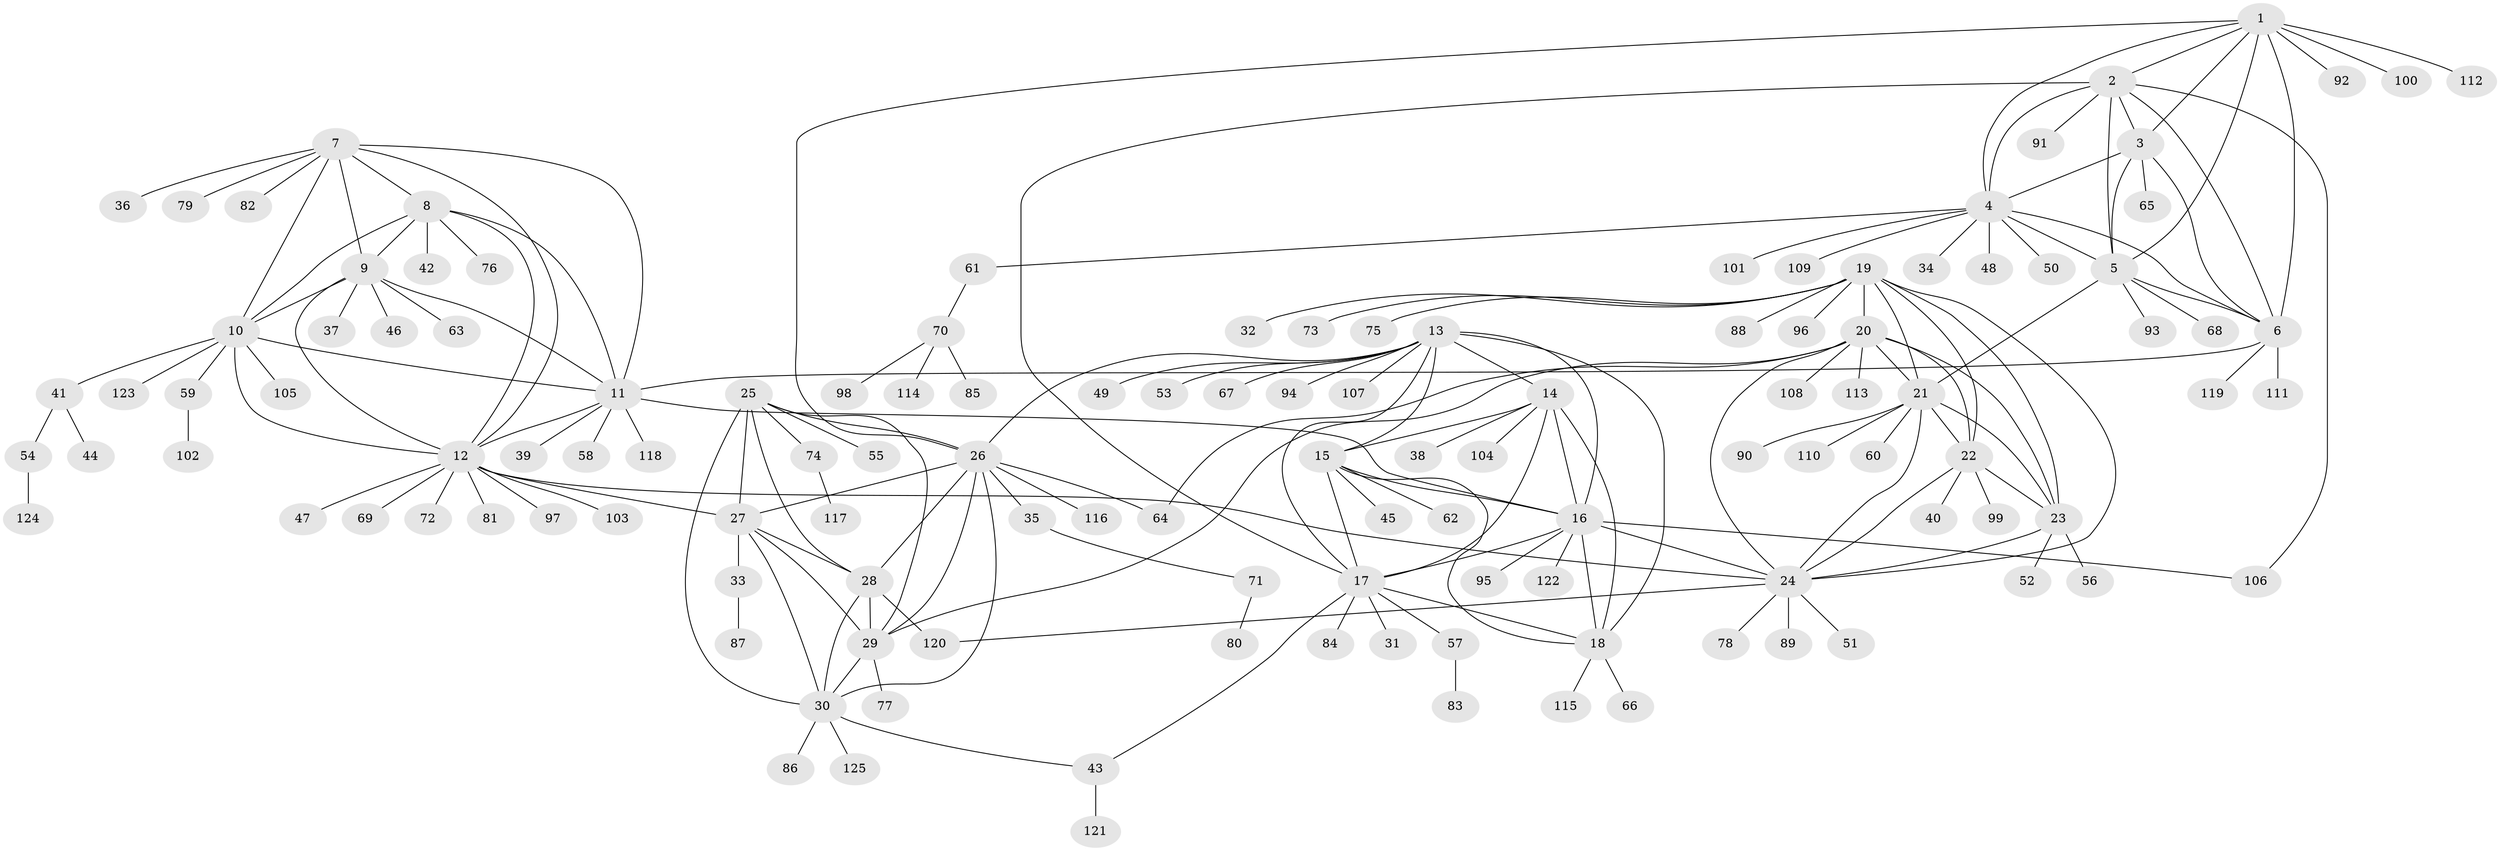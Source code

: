 // coarse degree distribution, {1: 0.8157894736842105, 11: 0.02631578947368421, 8: 0.05263157894736842, 9: 0.02631578947368421, 5: 0.05263157894736842, 7: 0.02631578947368421}
// Generated by graph-tools (version 1.1) at 2025/37/03/04/25 23:37:40]
// undirected, 125 vertices, 184 edges
graph export_dot {
  node [color=gray90,style=filled];
  1;
  2;
  3;
  4;
  5;
  6;
  7;
  8;
  9;
  10;
  11;
  12;
  13;
  14;
  15;
  16;
  17;
  18;
  19;
  20;
  21;
  22;
  23;
  24;
  25;
  26;
  27;
  28;
  29;
  30;
  31;
  32;
  33;
  34;
  35;
  36;
  37;
  38;
  39;
  40;
  41;
  42;
  43;
  44;
  45;
  46;
  47;
  48;
  49;
  50;
  51;
  52;
  53;
  54;
  55;
  56;
  57;
  58;
  59;
  60;
  61;
  62;
  63;
  64;
  65;
  66;
  67;
  68;
  69;
  70;
  71;
  72;
  73;
  74;
  75;
  76;
  77;
  78;
  79;
  80;
  81;
  82;
  83;
  84;
  85;
  86;
  87;
  88;
  89;
  90;
  91;
  92;
  93;
  94;
  95;
  96;
  97;
  98;
  99;
  100;
  101;
  102;
  103;
  104;
  105;
  106;
  107;
  108;
  109;
  110;
  111;
  112;
  113;
  114;
  115;
  116;
  117;
  118;
  119;
  120;
  121;
  122;
  123;
  124;
  125;
  1 -- 2;
  1 -- 3;
  1 -- 4;
  1 -- 5;
  1 -- 6;
  1 -- 26;
  1 -- 92;
  1 -- 100;
  1 -- 112;
  2 -- 3;
  2 -- 4;
  2 -- 5;
  2 -- 6;
  2 -- 17;
  2 -- 91;
  2 -- 106;
  3 -- 4;
  3 -- 5;
  3 -- 6;
  3 -- 65;
  4 -- 5;
  4 -- 6;
  4 -- 34;
  4 -- 48;
  4 -- 50;
  4 -- 61;
  4 -- 101;
  4 -- 109;
  5 -- 6;
  5 -- 21;
  5 -- 68;
  5 -- 93;
  6 -- 11;
  6 -- 111;
  6 -- 119;
  7 -- 8;
  7 -- 9;
  7 -- 10;
  7 -- 11;
  7 -- 12;
  7 -- 36;
  7 -- 79;
  7 -- 82;
  8 -- 9;
  8 -- 10;
  8 -- 11;
  8 -- 12;
  8 -- 42;
  8 -- 76;
  9 -- 10;
  9 -- 11;
  9 -- 12;
  9 -- 37;
  9 -- 46;
  9 -- 63;
  10 -- 11;
  10 -- 12;
  10 -- 41;
  10 -- 59;
  10 -- 105;
  10 -- 123;
  11 -- 12;
  11 -- 16;
  11 -- 39;
  11 -- 58;
  11 -- 118;
  12 -- 24;
  12 -- 27;
  12 -- 47;
  12 -- 69;
  12 -- 72;
  12 -- 81;
  12 -- 97;
  12 -- 103;
  13 -- 14;
  13 -- 15;
  13 -- 16;
  13 -- 17;
  13 -- 18;
  13 -- 26;
  13 -- 49;
  13 -- 53;
  13 -- 67;
  13 -- 94;
  13 -- 107;
  14 -- 15;
  14 -- 16;
  14 -- 17;
  14 -- 18;
  14 -- 38;
  14 -- 104;
  15 -- 16;
  15 -- 17;
  15 -- 18;
  15 -- 45;
  15 -- 62;
  16 -- 17;
  16 -- 18;
  16 -- 24;
  16 -- 95;
  16 -- 106;
  16 -- 122;
  17 -- 18;
  17 -- 31;
  17 -- 43;
  17 -- 57;
  17 -- 84;
  18 -- 66;
  18 -- 115;
  19 -- 20;
  19 -- 21;
  19 -- 22;
  19 -- 23;
  19 -- 24;
  19 -- 32;
  19 -- 73;
  19 -- 75;
  19 -- 88;
  19 -- 96;
  20 -- 21;
  20 -- 22;
  20 -- 23;
  20 -- 24;
  20 -- 29;
  20 -- 64;
  20 -- 108;
  20 -- 113;
  21 -- 22;
  21 -- 23;
  21 -- 24;
  21 -- 60;
  21 -- 90;
  21 -- 110;
  22 -- 23;
  22 -- 24;
  22 -- 40;
  22 -- 99;
  23 -- 24;
  23 -- 52;
  23 -- 56;
  24 -- 51;
  24 -- 78;
  24 -- 89;
  24 -- 120;
  25 -- 26;
  25 -- 27;
  25 -- 28;
  25 -- 29;
  25 -- 30;
  25 -- 55;
  25 -- 74;
  26 -- 27;
  26 -- 28;
  26 -- 29;
  26 -- 30;
  26 -- 35;
  26 -- 64;
  26 -- 116;
  27 -- 28;
  27 -- 29;
  27 -- 30;
  27 -- 33;
  28 -- 29;
  28 -- 30;
  28 -- 120;
  29 -- 30;
  29 -- 77;
  30 -- 43;
  30 -- 86;
  30 -- 125;
  33 -- 87;
  35 -- 71;
  41 -- 44;
  41 -- 54;
  43 -- 121;
  54 -- 124;
  57 -- 83;
  59 -- 102;
  61 -- 70;
  70 -- 85;
  70 -- 98;
  70 -- 114;
  71 -- 80;
  74 -- 117;
}
